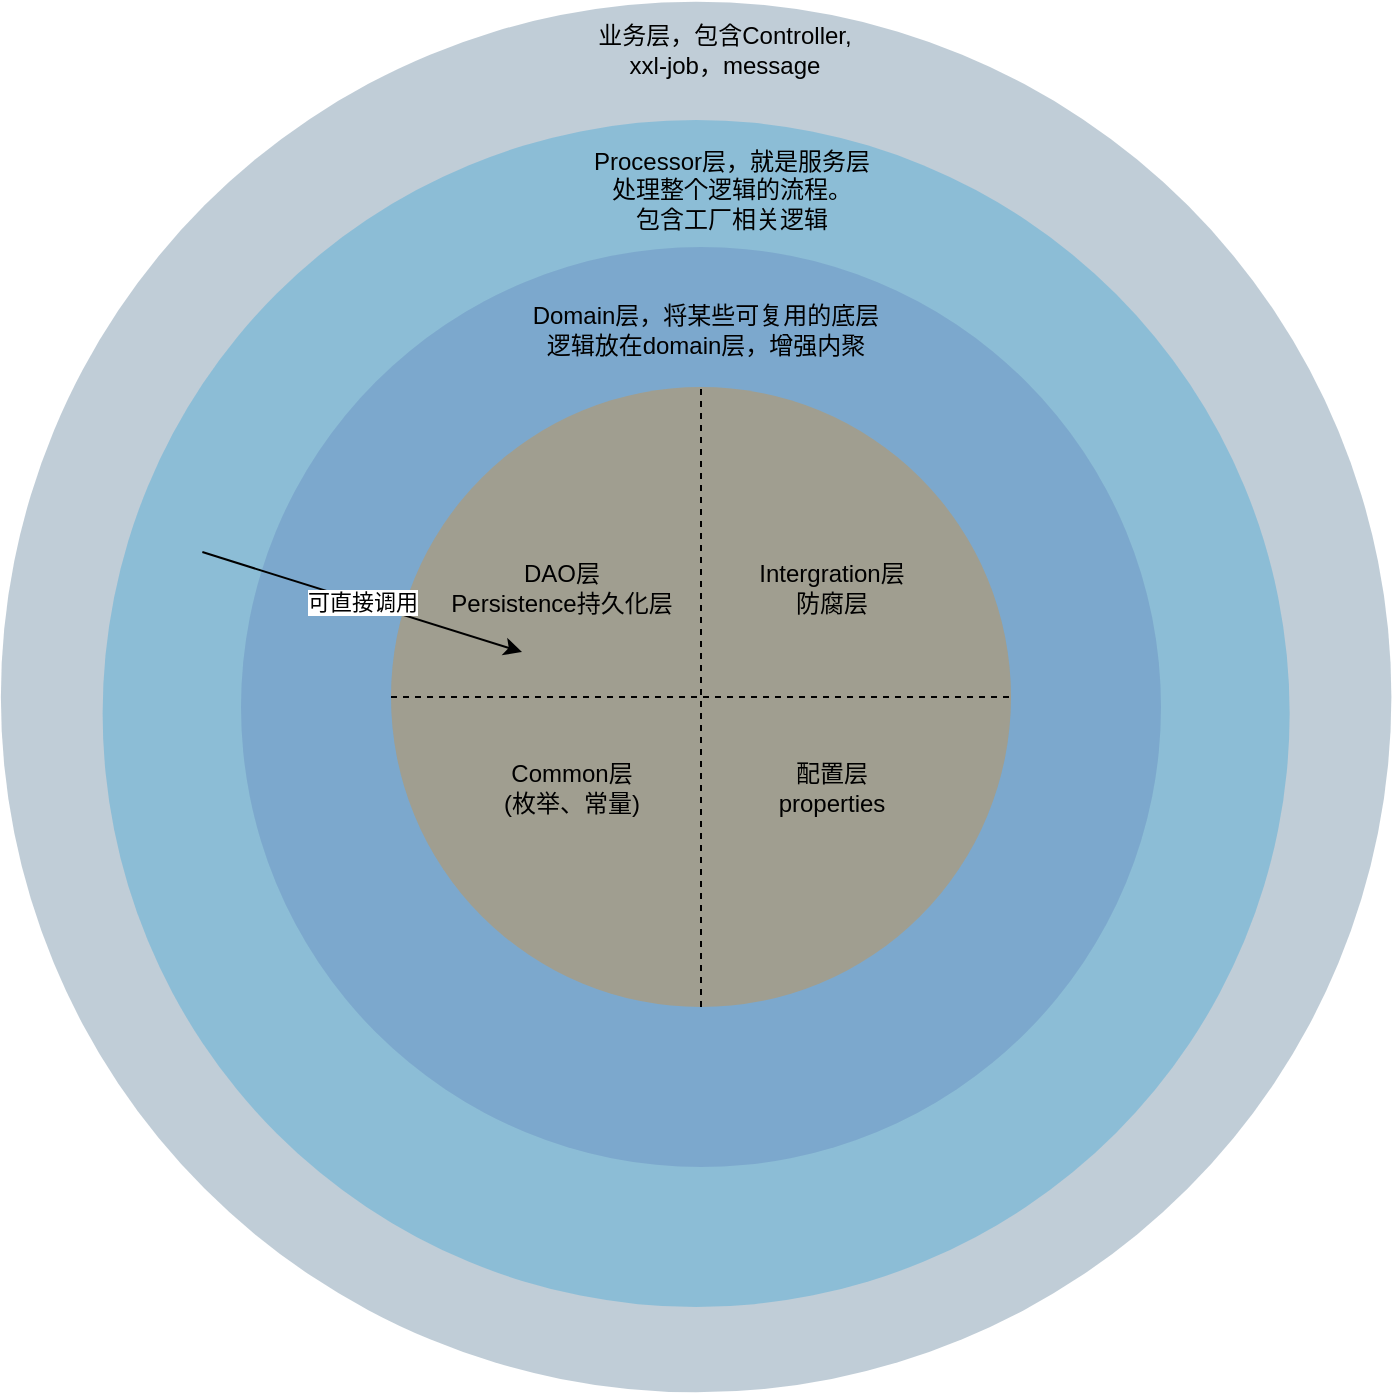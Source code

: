 <mxfile version="20.3.0" type="github">
  <diagram id="3228e29e-7158-1315-38df-8450db1d8a1d" name="Page-1">
    <mxGraphModel dx="1113" dy="722" grid="1" gridSize="10" guides="1" tooltips="1" connect="1" arrows="1" fold="1" page="1" pageScale="1" pageWidth="1169" pageHeight="827" background="none" math="0" shadow="0">
      <root>
        <mxCell id="0" />
        <mxCell id="1" parent="0" />
        <mxCell id="21593" value="" style="ellipse;whiteSpace=wrap;html=1;aspect=fixed;rounded=1;shadow=0;labelBackgroundColor=none;strokeColor=none;strokeWidth=3;fillColor=#2f5b7c;gradientColor=none;fontFamily=Helvetica;fontSize=14;fontColor=#AE4132;align=center;opacity=30;" parent="1" vertex="1">
          <mxGeometry x="159.44" y="54.87" width="695.25" height="695.25" as="geometry" />
        </mxCell>
        <mxCell id="21595" value="" style="ellipse;whiteSpace=wrap;html=1;aspect=fixed;rounded=1;shadow=0;labelBackgroundColor=none;strokeColor=none;strokeWidth=3;fillColor=#736CA8;gradientColor=none;fontFamily=Helvetica;fontSize=14;fontColor=#AE4132;align=center;opacity=30;" parent="1" vertex="1">
          <mxGeometry x="279.5" y="177.5" width="460" height="460" as="geometry" />
        </mxCell>
        <mxCell id="21596" value="" style="ellipse;whiteSpace=wrap;html=1;aspect=fixed;rounded=1;shadow=0;labelBackgroundColor=none;strokeColor=none;strokeWidth=3;fillColor=#1699D3;gradientColor=none;fontFamily=Helvetica;fontSize=14;fontColor=#AE4132;align=center;opacity=30;" parent="1" vertex="1">
          <mxGeometry x="210.32" y="114" width="593.5" height="593.5" as="geometry" />
        </mxCell>
        <mxCell id="21597" value="" style="ellipse;whiteSpace=wrap;html=1;aspect=fixed;rounded=1;shadow=0;labelBackgroundColor=none;strokeColor=none;strokeWidth=3;fillColor=#F08705;gradientColor=none;fontFamily=Helvetica;fontSize=14;fontColor=#AE4132;align=center;opacity=30;" parent="1" vertex="1">
          <mxGeometry x="354.5" y="247.5" width="310" height="310" as="geometry" />
        </mxCell>
        <mxCell id="YEzI8hjUJ_jsWgPvrRDo-21639" value="" style="endArrow=none;dashed=1;html=1;rounded=0;exitX=0;exitY=0.5;exitDx=0;exitDy=0;entryX=1;entryY=0.5;entryDx=0;entryDy=0;" edge="1" parent="1" source="21597" target="21597">
          <mxGeometry width="50" height="50" relative="1" as="geometry">
            <mxPoint x="469.5" y="380.75" as="sourcePoint" />
            <mxPoint x="583.0" y="380.75" as="targetPoint" />
          </mxGeometry>
        </mxCell>
        <mxCell id="YEzI8hjUJ_jsWgPvrRDo-21640" value="" style="endArrow=none;dashed=1;html=1;rounded=0;entryX=0.5;entryY=0;entryDx=0;entryDy=0;exitX=0.5;exitY=1;exitDx=0;exitDy=0;" edge="1" parent="1" source="21597" target="21597">
          <mxGeometry width="50" height="50" relative="1" as="geometry">
            <mxPoint x="526.25" y="437.5" as="sourcePoint" />
            <mxPoint x="526.25" y="324.0" as="targetPoint" />
          </mxGeometry>
        </mxCell>
        <mxCell id="YEzI8hjUJ_jsWgPvrRDo-21641" value="DAO层&lt;br&gt;Persistence持久化层" style="text;html=1;strokeColor=none;fillColor=none;align=center;verticalAlign=middle;whiteSpace=wrap;rounded=0;" vertex="1" parent="1">
          <mxGeometry x="380" y="332.5" width="120" height="30" as="geometry" />
        </mxCell>
        <mxCell id="YEzI8hjUJ_jsWgPvrRDo-21642" value="Intergration层&lt;br&gt;防腐层" style="text;html=1;strokeColor=none;fillColor=none;align=center;verticalAlign=middle;whiteSpace=wrap;rounded=0;" vertex="1" parent="1">
          <mxGeometry x="534.5" y="332.5" width="80" height="30" as="geometry" />
        </mxCell>
        <mxCell id="YEzI8hjUJ_jsWgPvrRDo-21643" value="Common层&lt;br&gt;(枚举、常量)" style="text;html=1;strokeColor=none;fillColor=none;align=center;verticalAlign=middle;whiteSpace=wrap;rounded=0;" vertex="1" parent="1">
          <mxGeometry x="400" y="432.5" width="90" height="30" as="geometry" />
        </mxCell>
        <mxCell id="YEzI8hjUJ_jsWgPvrRDo-21644" value="配置层&lt;br&gt;properties" style="text;html=1;strokeColor=none;fillColor=none;align=center;verticalAlign=middle;whiteSpace=wrap;rounded=0;" vertex="1" parent="1">
          <mxGeometry x="544.5" y="432.5" width="60" height="30" as="geometry" />
        </mxCell>
        <mxCell id="YEzI8hjUJ_jsWgPvrRDo-21654" value="Domain层，将某些可复用的底层逻辑放在domain层，增强内聚" style="text;html=1;strokeColor=none;fillColor=none;align=center;verticalAlign=middle;whiteSpace=wrap;rounded=0;" vertex="1" parent="1">
          <mxGeometry x="424.13" y="204" width="175.87" height="30" as="geometry" />
        </mxCell>
        <mxCell id="YEzI8hjUJ_jsWgPvrRDo-21656" value="Processor层，就是服务层&lt;br&gt;处理整个逻辑的流程。&lt;br&gt;包含工厂相关逻辑" style="text;html=1;strokeColor=none;fillColor=none;align=center;verticalAlign=middle;whiteSpace=wrap;rounded=0;" vertex="1" parent="1">
          <mxGeometry x="450" y="134" width="150" height="30" as="geometry" />
        </mxCell>
        <mxCell id="YEzI8hjUJ_jsWgPvrRDo-21657" value="业务层，包含Controller,&lt;br&gt;xxl-job，message" style="text;html=1;strokeColor=none;fillColor=none;align=center;verticalAlign=middle;whiteSpace=wrap;rounded=0;" vertex="1" parent="1">
          <mxGeometry x="450" y="64" width="142.93" height="30.87" as="geometry" />
        </mxCell>
        <mxCell id="YEzI8hjUJ_jsWgPvrRDo-21658" value="" style="endArrow=classic;html=1;rounded=0;exitX=0.084;exitY=0.364;exitDx=0;exitDy=0;exitPerimeter=0;" edge="1" parent="1" source="21596">
          <mxGeometry relative="1" as="geometry">
            <mxPoint x="320" y="380" as="sourcePoint" />
            <mxPoint x="420" y="380" as="targetPoint" />
          </mxGeometry>
        </mxCell>
        <mxCell id="YEzI8hjUJ_jsWgPvrRDo-21659" value="可直接调用" style="edgeLabel;resizable=0;html=1;align=center;verticalAlign=middle;" connectable="0" vertex="1" parent="YEzI8hjUJ_jsWgPvrRDo-21658">
          <mxGeometry relative="1" as="geometry" />
        </mxCell>
      </root>
    </mxGraphModel>
  </diagram>
</mxfile>

